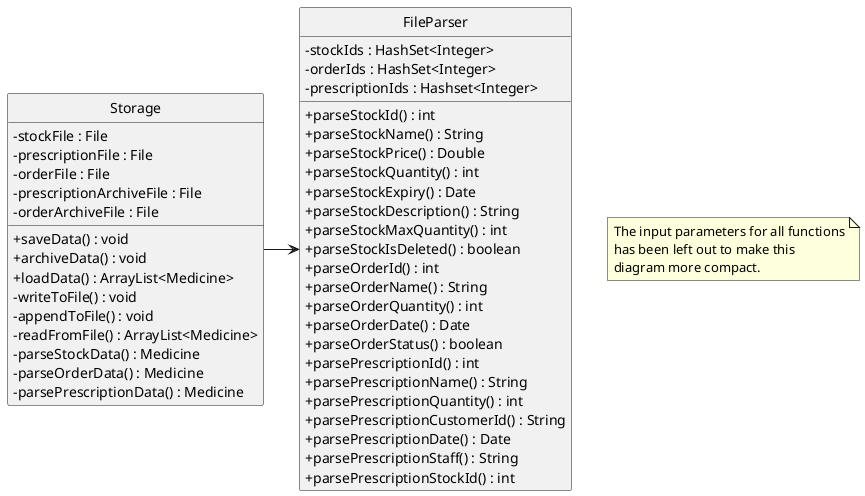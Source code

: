 @startuml
'https://plantuml.com/class-diagram
' hide the circles in the diagram
hide circle
' hide the icons for access modifiers
skinparam classAttributeIconSize 0

Storage -> FileParser

class Storage {
    -stockFile : File
    -prescriptionFile : File
    -orderFile : File
    -prescriptionArchiveFile : File
    -orderArchiveFile : File

    +saveData() : void
    +archiveData() : void
    +loadData() : ArrayList<Medicine>
    -writeToFile() : void
    -appendToFile() : void
    -readFromFile() : ArrayList<Medicine>
    -parseStockData() : Medicine
    -parseOrderData() : Medicine
    -parsePrescriptionData() : Medicine
}

class "FileParser"{
    -stockIds : HashSet<Integer>
    -orderIds : HashSet<Integer>
    -prescriptionIds : Hashset<Integer>

    +parseStockId() : int
    +parseStockName() : String
    +parseStockPrice() : Double
    +parseStockQuantity() : int
    +parseStockExpiry() : Date
    +parseStockDescription() : String
    +parseStockMaxQuantity() : int
    +parseStockIsDeleted() : boolean
    +parseOrderId() : int
    +parseOrderName() : String
    +parseOrderQuantity() : int
    +parseOrderDate() : Date
    +parseOrderStatus() : boolean
    +parsePrescriptionId() : int
    +parsePrescriptionName() : String
    +parsePrescriptionQuantity() : int
    +parsePrescriptionCustomerId() : String
    +parsePrescriptionDate() : Date
    +parsePrescriptionStaff() : String
    +parsePrescriptionStockId() : int
}

note "The input parameters for all functions\nhas been left out to make this\ndiagram more compact." as n1
@enduml